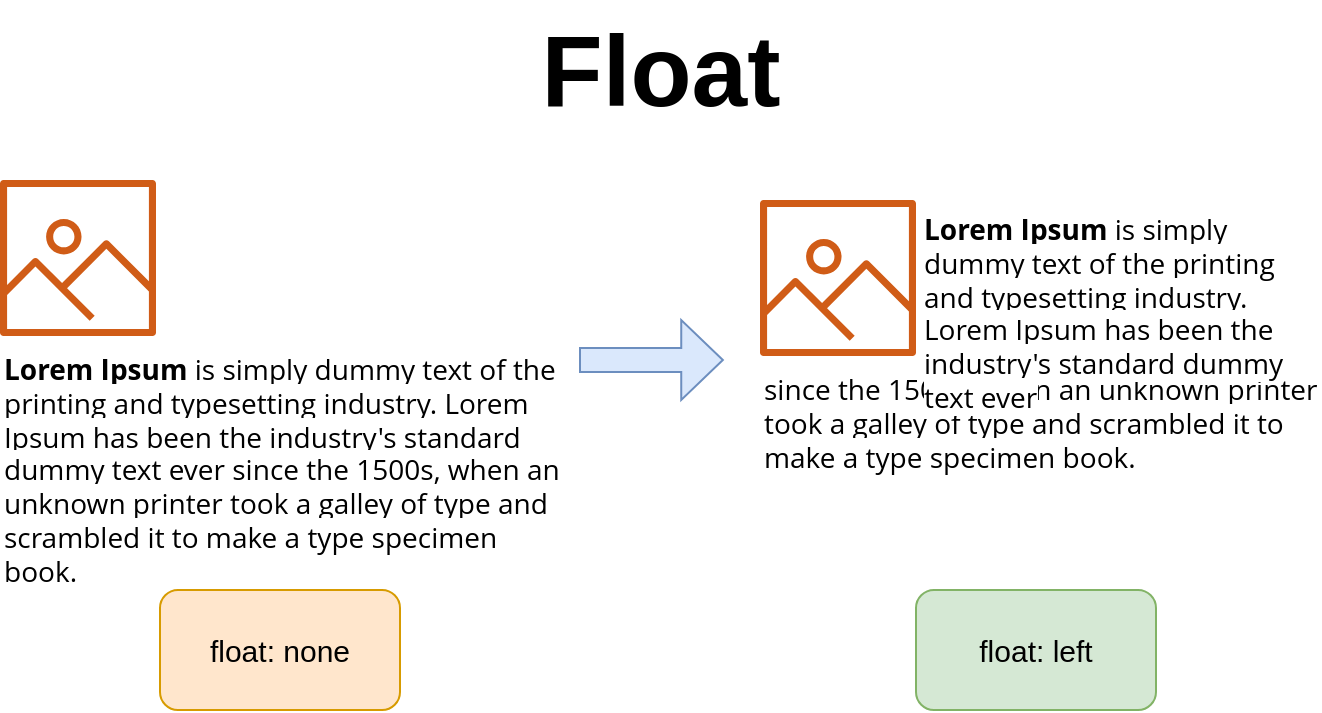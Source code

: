 <mxfile version="14.7.3" type="github" pages="2">
  <diagram id="TnzOCbUmsDuyawYErTtF" name="Float">
    <mxGraphModel dx="678" dy="654" grid="1" gridSize="10" guides="1" tooltips="1" connect="1" arrows="1" fold="1" page="1" pageScale="1" pageWidth="1600" pageHeight="1200" math="0" shadow="0">
      <root>
        <mxCell id="0" />
        <mxCell id="1" parent="0" />
        <mxCell id="MT9GV7SpeYxAaPc0R_LI-1" value="Float" style="text;html=1;align=center;verticalAlign=middle;resizable=0;points=[];autosize=1;strokeColor=none;fontSize=50;fontStyle=1" parent="1" vertex="1">
          <mxGeometry x="735" y="445" width="130" height="70" as="geometry" />
        </mxCell>
        <mxCell id="5B8dg7GteTT1fX1XYOR_-1" value="" style="outlineConnect=0;fontColor=#232F3E;gradientColor=none;fillColor=#D05C17;strokeColor=none;dashed=0;verticalLabelPosition=bottom;verticalAlign=top;align=center;html=1;fontSize=12;fontStyle=0;aspect=fixed;pointerEvents=1;shape=mxgraph.aws4.container_registry_image;" vertex="1" parent="1">
          <mxGeometry x="470" y="535" width="78" height="78" as="geometry" />
        </mxCell>
        <mxCell id="5B8dg7GteTT1fX1XYOR_-4" value="&lt;strong style=&quot;margin: 0px ; padding: 0px ; color: rgb(0 , 0 , 0) ; font-family: &amp;#34;open sans&amp;#34; , &amp;#34;arial&amp;#34; , sans-serif ; font-size: 14px ; font-style: normal ; letter-spacing: normal ; text-align: justify ; text-indent: 0px ; text-transform: none ; word-spacing: 0px ; background-color: rgb(255 , 255 , 255)&quot;&gt;Lorem Ipsum&lt;/strong&gt;&lt;span style=&quot;color: rgb(0 , 0 , 0) ; font-family: &amp;#34;open sans&amp;#34; , &amp;#34;arial&amp;#34; , sans-serif ; font-size: 14px ; font-style: normal ; font-weight: 400 ; letter-spacing: normal ; text-align: justify ; text-indent: 0px ; text-transform: none ; word-spacing: 0px ; background-color: rgb(255 , 255 , 255) ; display: inline ; float: none&quot;&gt;&lt;span&gt;&amp;nbsp;&lt;/span&gt;is simply dummy text of the printing and typesetting industry. Lorem Ipsum has been the industry&#39;s standard dummy text ever since the 1500s, when an unknown printer took a galley of type and scrambled it to make a type specimen book.&lt;/span&gt;" style="text;whiteSpace=wrap;html=1;fontSize=12;fontColor=#000000;" vertex="1" parent="1">
          <mxGeometry x="470" y="615" width="280" height="110" as="geometry" />
        </mxCell>
        <mxCell id="5B8dg7GteTT1fX1XYOR_-5" value="" style="outlineConnect=0;fontColor=#232F3E;gradientColor=none;fillColor=#D05C17;strokeColor=none;dashed=0;verticalLabelPosition=bottom;verticalAlign=top;align=center;html=1;fontSize=12;fontStyle=0;aspect=fixed;pointerEvents=1;shape=mxgraph.aws4.container_registry_image;" vertex="1" parent="1">
          <mxGeometry x="850" y="545" width="78" height="78" as="geometry" />
        </mxCell>
        <mxCell id="5B8dg7GteTT1fX1XYOR_-6" value="&lt;span style=&quot;color: rgb(0 , 0 , 0) ; font-family: &amp;#34;open sans&amp;#34; , &amp;#34;arial&amp;#34; , sans-serif ; font-size: 14px ; font-style: normal ; font-weight: 400 ; letter-spacing: normal ; text-align: justify ; text-indent: 0px ; text-transform: none ; word-spacing: 0px ; background-color: rgb(255 , 255 , 255) ; display: inline ; float: none&quot;&gt;since the 1500s, when an unknown printer took a galley of type and scrambled it to make a type specimen book.&amp;nbsp;&lt;/span&gt;" style="text;whiteSpace=wrap;html=1;fontSize=12;fontColor=#000000;" vertex="1" parent="1">
          <mxGeometry x="850" y="625" width="280" height="60" as="geometry" />
        </mxCell>
        <mxCell id="5B8dg7GteTT1fX1XYOR_-7" value="&lt;strong style=&quot;margin: 0px ; padding: 0px ; color: rgb(0 , 0 , 0) ; font-family: &amp;#34;open sans&amp;#34; , &amp;#34;arial&amp;#34; , sans-serif ; font-size: 14px ; font-style: normal ; letter-spacing: normal ; text-align: justify ; text-indent: 0px ; text-transform: none ; word-spacing: 0px ; background-color: rgb(255 , 255 , 255)&quot;&gt;Lorem Ipsum&lt;/strong&gt;&lt;span style=&quot;color: rgb(0 , 0 , 0) ; font-family: &amp;#34;open sans&amp;#34; , &amp;#34;arial&amp;#34; , sans-serif ; font-size: 14px ; font-style: normal ; font-weight: 400 ; letter-spacing: normal ; text-align: justify ; text-indent: 0px ; text-transform: none ; word-spacing: 0px ; background-color: rgb(255 , 255 , 255) ; display: inline ; float: none&quot;&gt;&lt;span&gt;&amp;nbsp;&lt;/span&gt;is simply dummy text of the printing and typesetting industry. Lorem Ipsum has been the industry&#39;s standard dummy text ever&lt;/span&gt;" style="text;whiteSpace=wrap;html=1;fontSize=12;fontColor=#000000;" vertex="1" parent="1">
          <mxGeometry x="930" y="545" width="200" height="90" as="geometry" />
        </mxCell>
        <mxCell id="5B8dg7GteTT1fX1XYOR_-9" value="" style="html=1;shadow=0;dashed=0;align=center;verticalAlign=middle;shape=mxgraph.arrows2.arrow;dy=0.7;dx=20.81;notch=0;fontSize=30;fillColor=#dae8fc;strokeColor=#6c8ebf;" vertex="1" parent="1">
          <mxGeometry x="760" y="605" width="71.43" height="40" as="geometry" />
        </mxCell>
        <mxCell id="5B8dg7GteTT1fX1XYOR_-11" value="float: left" style="rounded=1;whiteSpace=wrap;html=1;fontSize=15;fontStyle=0;fillColor=#d5e8d4;strokeColor=#82b366;" vertex="1" parent="1">
          <mxGeometry x="928" y="740" width="120" height="60" as="geometry" />
        </mxCell>
        <mxCell id="5B8dg7GteTT1fX1XYOR_-12" value="float: none" style="rounded=1;whiteSpace=wrap;html=1;fontSize=15;fontStyle=0;fillColor=#ffe6cc;strokeColor=#d79b00;" vertex="1" parent="1">
          <mxGeometry x="550" y="740" width="120" height="60" as="geometry" />
        </mxCell>
      </root>
    </mxGraphModel>
  </diagram>
  <diagram id="n6licvzOVAhQS8h6VBkK" name="Position">
    <mxGraphModel dx="1130" dy="1090" grid="1" gridSize="10" guides="1" tooltips="1" connect="1" arrows="1" fold="1" page="1" pageScale="1" pageWidth="1169" pageHeight="827" math="0" shadow="0">
      <root>
        <mxCell id="JRKDo3HmD5zkCIouWk_2-0" />
        <mxCell id="JRKDo3HmD5zkCIouWk_2-1" parent="JRKDo3HmD5zkCIouWk_2-0" />
        <mxCell id="pp4pOI0ePGSJGc_8cPjB-18" value="" style="rounded=0;whiteSpace=wrap;html=1;fontSize=14;fontColor=#000000;strokeColor=#000000;fillColor=none;align=center;" vertex="1" parent="JRKDo3HmD5zkCIouWk_2-1">
          <mxGeometry x="605" y="470" width="320" height="190" as="geometry" />
        </mxCell>
        <mxCell id="pp4pOI0ePGSJGc_8cPjB-17" value="" style="whiteSpace=wrap;html=1;aspect=fixed;fontSize=12;fillColor=#dae8fc;strokeColor=#6c8ebf;" vertex="1" parent="JRKDo3HmD5zkCIouWk_2-1">
          <mxGeometry x="685" y="524" width="60" height="60" as="geometry" />
        </mxCell>
        <mxCell id="pp4pOI0ePGSJGc_8cPjB-11" value="" style="rounded=0;whiteSpace=wrap;html=1;fontSize=14;fontColor=#000000;strokeColor=#000000;fillColor=none;align=center;" vertex="1" parent="JRKDo3HmD5zkCIouWk_2-1">
          <mxGeometry x="245" y="470" width="320" height="190" as="geometry" />
        </mxCell>
        <mxCell id="pp4pOI0ePGSJGc_8cPjB-5" value="" style="rounded=0;whiteSpace=wrap;html=1;fontSize=14;fontColor=#000000;strokeColor=#000000;fillColor=none;align=center;" vertex="1" parent="JRKDo3HmD5zkCIouWk_2-1">
          <mxGeometry x="425" y="184" width="320" height="190" as="geometry" />
        </mxCell>
        <mxCell id="JRKDo3HmD5zkCIouWk_2-12" value="" style="whiteSpace=wrap;html=1;aspect=fixed;fontSize=12;fillColor=#dae8fc;strokeColor=#6c8ebf;" vertex="1" parent="JRKDo3HmD5zkCIouWk_2-1">
          <mxGeometry x="435" y="238" width="60" height="60" as="geometry" />
        </mxCell>
        <mxCell id="pp4pOI0ePGSJGc_8cPjB-0" value="&lt;span style=&quot;color: rgb(51, 51, 51); font-family: sans-serif; font-size: 16px; background-color: rgb(255, 255, 255);&quot;&gt;In this demo you can control the&amp;nbsp;&lt;/span&gt;&lt;code style=&quot;color: rgb(51, 51, 51); font-size: 16px; box-sizing: border-box;&quot;&gt;position&lt;/code&gt;&lt;span style=&quot;color: rgb(51, 51, 51); font-family: sans-serif; font-size: 16px; background-color: rgb(255, 255, 255);&quot;&gt;&amp;nbsp;property for the yellow box&lt;/span&gt;" style="rounded=0;whiteSpace=wrap;html=1;fontSize=12;fontColor=#000000;align=left;fillColor=none;strokeColor=none;" vertex="1" parent="JRKDo3HmD5zkCIouWk_2-1">
          <mxGeometry x="435" y="178" width="310" height="60" as="geometry" />
        </mxCell>
        <mxCell id="pp4pOI0ePGSJGc_8cPjB-1" value="&lt;font color=&quot;#333333&quot; face=&quot;sans-serif&quot;&gt;&lt;span style=&quot;font-size: 16px&quot;&gt;To see the effect of sticky positioning, select the position: sticky option and scroll this container.&lt;/span&gt;&lt;/font&gt;" style="rounded=0;whiteSpace=wrap;html=1;fontSize=12;fontColor=#000000;align=left;fillColor=none;strokeColor=none;" vertex="1" parent="JRKDo3HmD5zkCIouWk_2-1">
          <mxGeometry x="435" y="308" width="310" height="60" as="geometry" />
        </mxCell>
        <mxCell id="pp4pOI0ePGSJGc_8cPjB-2" value="" style="whiteSpace=wrap;html=1;aspect=fixed;fontSize=12;fillColor=#fff2cc;strokeColor=#d6b656;" vertex="1" parent="JRKDo3HmD5zkCIouWk_2-1">
          <mxGeometry x="505" y="238" width="60" height="60" as="geometry" />
        </mxCell>
        <mxCell id="pp4pOI0ePGSJGc_8cPjB-3" value="" style="whiteSpace=wrap;html=1;aspect=fixed;fontSize=12;fillColor=#dae8fc;strokeColor=#6c8ebf;" vertex="1" parent="JRKDo3HmD5zkCIouWk_2-1">
          <mxGeometry x="575" y="238" width="60" height="60" as="geometry" />
        </mxCell>
        <mxCell id="pp4pOI0ePGSJGc_8cPjB-4" value="position: static" style="rounded=1;whiteSpace=wrap;html=1;fontSize=14;strokeColor=#82b366;fillColor=#d5e8d4;align=center;" vertex="1" parent="JRKDo3HmD5zkCIouWk_2-1">
          <mxGeometry x="525" y="384" width="120" height="60" as="geometry" />
        </mxCell>
        <mxCell id="pp4pOI0ePGSJGc_8cPjB-6" value="" style="whiteSpace=wrap;html=1;aspect=fixed;fontSize=12;fillColor=#dae8fc;strokeColor=#6c8ebf;" vertex="1" parent="JRKDo3HmD5zkCIouWk_2-1">
          <mxGeometry x="255" y="524" width="60" height="60" as="geometry" />
        </mxCell>
        <mxCell id="pp4pOI0ePGSJGc_8cPjB-7" value="&lt;span style=&quot;color: rgb(51, 51, 51); font-family: sans-serif; font-size: 16px; background-color: rgb(255, 255, 255);&quot;&gt;In this demo you can control the&amp;nbsp;&lt;/span&gt;&lt;code style=&quot;color: rgb(51, 51, 51); font-size: 16px; box-sizing: border-box;&quot;&gt;position&lt;/code&gt;&lt;span style=&quot;color: rgb(51, 51, 51); font-family: sans-serif; font-size: 16px; background-color: rgb(255, 255, 255);&quot;&gt;&amp;nbsp;property for the yellow box&lt;/span&gt;" style="rounded=0;whiteSpace=wrap;html=1;fontSize=12;fontColor=#000000;align=left;fillColor=none;strokeColor=none;" vertex="1" parent="JRKDo3HmD5zkCIouWk_2-1">
          <mxGeometry x="255" y="464" width="310" height="60" as="geometry" />
        </mxCell>
        <mxCell id="pp4pOI0ePGSJGc_8cPjB-8" value="&lt;font color=&quot;#333333&quot; face=&quot;sans-serif&quot;&gt;&lt;span style=&quot;font-size: 16px&quot;&gt;To see the effect of sticky positioning, select the position: sticky option and scroll this container.&lt;/span&gt;&lt;/font&gt;" style="rounded=0;whiteSpace=wrap;html=1;fontSize=12;fontColor=#000000;align=left;fillColor=none;strokeColor=none;" vertex="1" parent="JRKDo3HmD5zkCIouWk_2-1">
          <mxGeometry x="255" y="594" width="310" height="60" as="geometry" />
        </mxCell>
        <mxCell id="pp4pOI0ePGSJGc_8cPjB-10" value="" style="whiteSpace=wrap;html=1;aspect=fixed;fontSize=12;fillColor=#dae8fc;strokeColor=#6c8ebf;" vertex="1" parent="JRKDo3HmD5zkCIouWk_2-1">
          <mxGeometry x="395" y="524" width="60" height="60" as="geometry" />
        </mxCell>
        <mxCell id="pp4pOI0ePGSJGc_8cPjB-12" value="position: relative;&lt;br&gt;top: 40px; left: 40px;" style="rounded=1;whiteSpace=wrap;html=1;fontSize=14;strokeColor=#d79b00;fillColor=#ffe6cc;align=left;" vertex="1" parent="JRKDo3HmD5zkCIouWk_2-1">
          <mxGeometry x="338.75" y="674" width="132.5" height="60" as="geometry" />
        </mxCell>
        <mxCell id="pp4pOI0ePGSJGc_8cPjB-13" value="" style="whiteSpace=wrap;html=1;aspect=fixed;fontSize=12;fillColor=#dae8fc;strokeColor=#6c8ebf;" vertex="1" parent="JRKDo3HmD5zkCIouWk_2-1">
          <mxGeometry x="615" y="524" width="60" height="60" as="geometry" />
        </mxCell>
        <mxCell id="pp4pOI0ePGSJGc_8cPjB-14" value="&lt;span style=&quot;color: rgb(51, 51, 51); font-family: sans-serif; font-size: 16px; background-color: rgb(255, 255, 255);&quot;&gt;In this demo you can control the&amp;nbsp;&lt;/span&gt;&lt;code style=&quot;color: rgb(51, 51, 51); font-size: 16px; box-sizing: border-box;&quot;&gt;position&lt;/code&gt;&lt;span style=&quot;color: rgb(51, 51, 51); font-family: sans-serif; font-size: 16px; background-color: rgb(255, 255, 255);&quot;&gt;&amp;nbsp;property for the yellow box&lt;/span&gt;" style="rounded=0;whiteSpace=wrap;html=1;fontSize=12;fontColor=#000000;align=left;fillColor=none;strokeColor=none;" vertex="1" parent="JRKDo3HmD5zkCIouWk_2-1">
          <mxGeometry x="615" y="464" width="310" height="60" as="geometry" />
        </mxCell>
        <mxCell id="pp4pOI0ePGSJGc_8cPjB-15" value="&lt;font color=&quot;#333333&quot; face=&quot;sans-serif&quot;&gt;&lt;span style=&quot;font-size: 16px&quot;&gt;To see the effect of sticky positioning, select the position: sticky option and scroll this container.&lt;/span&gt;&lt;/font&gt;" style="rounded=0;whiteSpace=wrap;html=1;fontSize=12;fontColor=#000000;align=left;fillColor=none;strokeColor=none;" vertex="1" parent="JRKDo3HmD5zkCIouWk_2-1">
          <mxGeometry x="615" y="594" width="310" height="60" as="geometry" />
        </mxCell>
        <mxCell id="pp4pOI0ePGSJGc_8cPjB-16" value="" style="whiteSpace=wrap;html=1;aspect=fixed;fontSize=12;fillColor=#fff2cc;strokeColor=#d6b656;" vertex="1" parent="JRKDo3HmD5zkCIouWk_2-1">
          <mxGeometry x="665" y="494" width="60" height="60" as="geometry" />
        </mxCell>
        <mxCell id="pp4pOI0ePGSJGc_8cPjB-19" value="&lt;div&gt;position: absolute;&lt;/div&gt;&lt;div&gt;top: 40px; left: 40px;&lt;/div&gt;" style="rounded=1;whiteSpace=wrap;html=1;fontSize=14;strokeColor=#b85450;fillColor=#f8cecc;align=left;" vertex="1" parent="JRKDo3HmD5zkCIouWk_2-1">
          <mxGeometry x="698.75" y="674" width="132.5" height="60" as="geometry" />
        </mxCell>
        <mxCell id="pp4pOI0ePGSJGc_8cPjB-9" value="" style="whiteSpace=wrap;html=1;aspect=fixed;fontSize=12;fillColor=#fff2cc;strokeColor=#d6b656;" vertex="1" parent="JRKDo3HmD5zkCIouWk_2-1">
          <mxGeometry x="365" y="554" width="60" height="60" as="geometry" />
        </mxCell>
        <mxCell id="X3iJPYOBj7yBotCG4n5D-0" value="Position" style="text;html=1;align=center;verticalAlign=middle;resizable=0;points=[];autosize=1;strokeColor=none;fontSize=50;fontStyle=1" vertex="1" parent="JRKDo3HmD5zkCIouWk_2-1">
          <mxGeometry x="480" y="94" width="210" height="70" as="geometry" />
        </mxCell>
      </root>
    </mxGraphModel>
  </diagram>
</mxfile>
